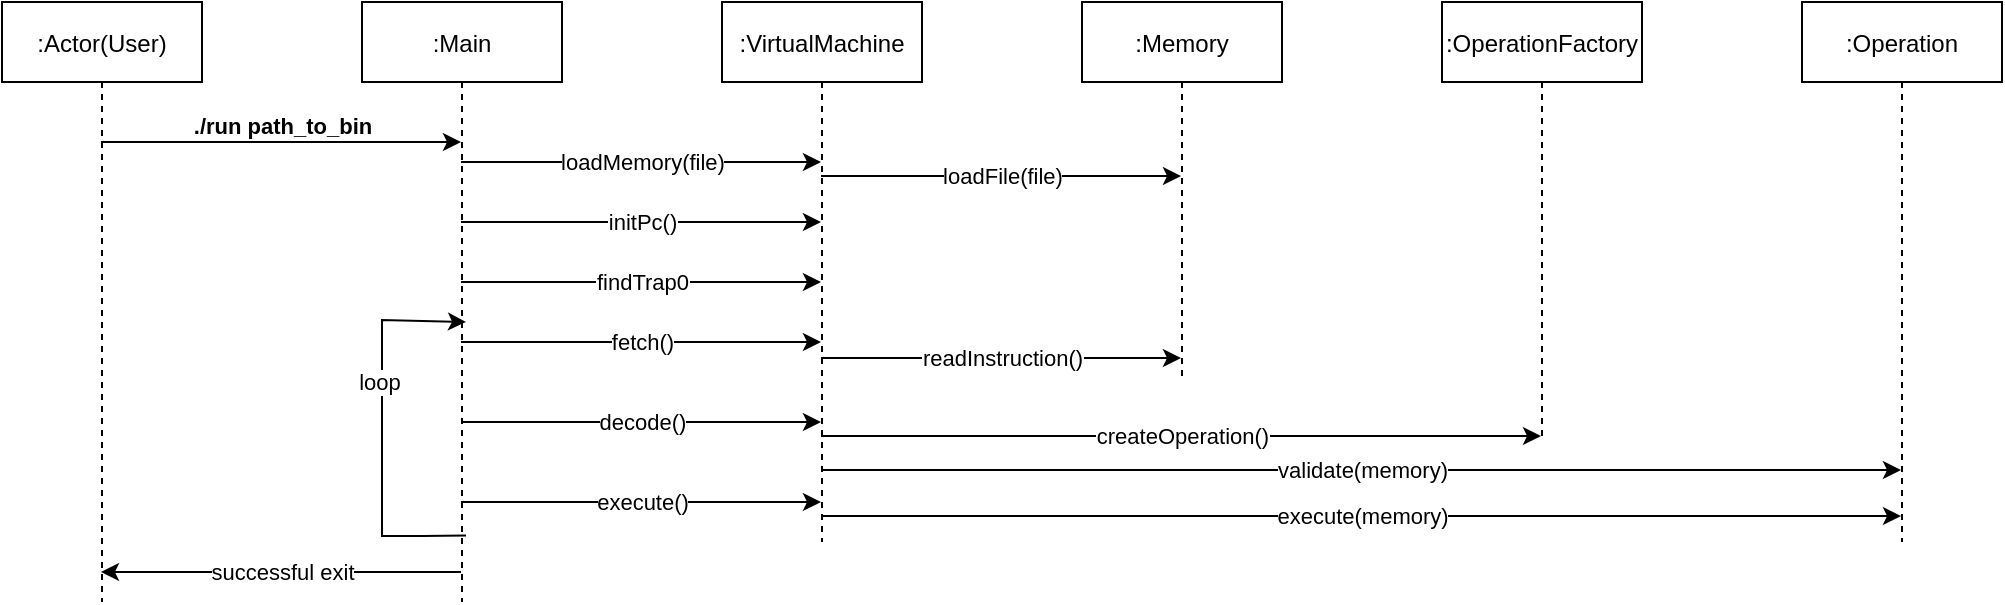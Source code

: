 <mxfile version="20.8.10" type="device"><diagram id="kgpKYQtTHZ0yAKxKKP6v" name="Page-1"><mxGraphModel dx="1730" dy="546" grid="1" gridSize="10" guides="1" tooltips="1" connect="1" arrows="1" fold="1" page="1" pageScale="1" pageWidth="850" pageHeight="1100" math="0" shadow="0"><root><mxCell id="0"/><mxCell id="1" parent="0"/><mxCell id="_fu4WWzlavTp_8hqnx3s-23" value="./run path_to_bin" style="edgeStyle=none;rounded=0;orthogonalLoop=1;jettySize=auto;html=1;spacingTop=-16;fontStyle=1" parent="1" edge="1"><mxGeometry relative="1" as="geometry"><mxPoint x="39.5" y="150" as="sourcePoint"/><mxPoint x="219.5" y="150" as="targetPoint"/><mxPoint as="offset"/></mxGeometry></mxCell><mxCell id="_fu4WWzlavTp_8hqnx3s-1" value=":Actor(User)" style="shape=umlLifeline;perimeter=lifelinePerimeter;container=0;collapsible=0;recursiveResize=0;rounded=0;shadow=0;strokeWidth=1;" parent="1" vertex="1"><mxGeometry x="-10" y="80" width="100" height="300" as="geometry"/></mxCell><mxCell id="_fu4WWzlavTp_8hqnx3s-30" value="fetch()" style="edgeStyle=none;rounded=0;orthogonalLoop=1;jettySize=auto;html=1;" parent="1" edge="1"><mxGeometry relative="1" as="geometry"><mxPoint x="219.5" y="250" as="sourcePoint"/><mxPoint x="399.5" y="250" as="targetPoint"/></mxGeometry></mxCell><mxCell id="_fu4WWzlavTp_8hqnx3s-56" value="successful exit" style="edgeStyle=none;rounded=0;orthogonalLoop=1;jettySize=auto;html=1;strokeColor=default;" parent="1" edge="1"><mxGeometry relative="1" as="geometry"><mxPoint x="219.5" y="365" as="sourcePoint"/><mxPoint x="39.5" y="365" as="targetPoint"/></mxGeometry></mxCell><mxCell id="_fu4WWzlavTp_8hqnx3s-22" value=":Main" style="shape=umlLifeline;perimeter=lifelinePerimeter;container=0;collapsible=0;recursiveResize=0;rounded=0;shadow=0;strokeWidth=1;" parent="1" vertex="1"><mxGeometry x="170" y="80" width="100" height="300" as="geometry"/></mxCell><mxCell id="doITh2fETPV2gYb---wS-2" value="loadFile(file)" style="rounded=0;orthogonalLoop=1;jettySize=auto;html=1;" parent="1" edge="1"><mxGeometry relative="1" as="geometry"><mxPoint x="399.5" y="167" as="sourcePoint"/><mxPoint x="579.5" y="167" as="targetPoint"/></mxGeometry></mxCell><mxCell id="_fu4WWzlavTp_8hqnx3s-24" value=":VirtualMachine" style="shape=umlLifeline;perimeter=lifelinePerimeter;container=0;collapsible=0;recursiveResize=0;rounded=0;shadow=0;strokeWidth=1;fontFamily=Helvetica;fontSize=12;fontColor=default;align=center;strokeColor=default;fillColor=default;" parent="1" vertex="1"><mxGeometry x="350" y="80" width="100" height="270" as="geometry"/></mxCell><mxCell id="_fu4WWzlavTp_8hqnx3s-33" value=":Memory" style="shape=umlLifeline;perimeter=lifelinePerimeter;container=0;collapsible=0;recursiveResize=0;rounded=0;shadow=0;strokeWidth=1;fontFamily=Helvetica;fontSize=12;fontColor=default;align=center;strokeColor=default;fillColor=default;" parent="1" vertex="1"><mxGeometry x="530" y="80" width="100" height="190" as="geometry"/></mxCell><mxCell id="_fu4WWzlavTp_8hqnx3s-36" value="validate(memory)" style="edgeStyle=none;rounded=0;orthogonalLoop=1;jettySize=auto;html=1;" parent="1" edge="1"><mxGeometry relative="1" as="geometry"><mxPoint x="399.5" y="314" as="sourcePoint"/><mxPoint x="939.5" y="314" as="targetPoint"/></mxGeometry></mxCell><mxCell id="_fu4WWzlavTp_8hqnx3s-47" value=":OperationFactory" style="shape=umlLifeline;perimeter=lifelinePerimeter;container=0;collapsible=0;recursiveResize=0;rounded=0;shadow=0;strokeWidth=1;fontFamily=Helvetica;fontSize=12;fontColor=default;align=center;strokeColor=default;fillColor=default;" parent="1" vertex="1"><mxGeometry x="710" y="80" width="100" height="220" as="geometry"/></mxCell><mxCell id="_fu4WWzlavTp_8hqnx3s-51" value="loop&amp;nbsp;" style="edgeStyle=none;rounded=0;orthogonalLoop=1;jettySize=auto;html=1;exitX=0.52;exitY=0.431;exitDx=0;exitDy=0;exitPerimeter=0;" parent="1" edge="1"><mxGeometry x="0.239" relative="1" as="geometry"><mxPoint x="222" y="346.81" as="sourcePoint"/><mxPoint x="222" y="240" as="targetPoint"/><Array as="points"><mxPoint x="200" y="347"/><mxPoint x="180" y="347"/><mxPoint x="180" y="239"/></Array><mxPoint as="offset"/></mxGeometry></mxCell><mxCell id="doITh2fETPV2gYb---wS-3" value="loadMemory(file)" style="edgeStyle=none;rounded=0;orthogonalLoop=1;jettySize=auto;html=1;" parent="1" edge="1"><mxGeometry relative="1" as="geometry"><mxPoint x="219.5" y="160" as="sourcePoint"/><mxPoint x="399.5" y="160" as="targetPoint"/></mxGeometry></mxCell><mxCell id="doITh2fETPV2gYb---wS-4" value="initPc()" style="edgeStyle=none;rounded=0;orthogonalLoop=1;jettySize=auto;html=1;" parent="1" edge="1"><mxGeometry relative="1" as="geometry"><mxPoint x="219.5" y="190" as="sourcePoint"/><mxPoint x="399.5" y="190" as="targetPoint"/></mxGeometry></mxCell><mxCell id="doITh2fETPV2gYb---wS-6" value="findTrap0" style="edgeStyle=none;rounded=0;orthogonalLoop=1;jettySize=auto;html=1;" parent="1" edge="1"><mxGeometry relative="1" as="geometry"><mxPoint x="219.5" y="220" as="sourcePoint"/><mxPoint x="399.5" y="220" as="targetPoint"/></mxGeometry></mxCell><mxCell id="doITh2fETPV2gYb---wS-10" value="decode()" style="edgeStyle=none;rounded=0;orthogonalLoop=1;jettySize=auto;html=1;" parent="1" edge="1"><mxGeometry relative="1" as="geometry"><mxPoint x="219.5" y="290" as="sourcePoint"/><mxPoint x="399.5" y="290" as="targetPoint"/></mxGeometry></mxCell><mxCell id="doITh2fETPV2gYb---wS-12" value="readInstruction()" style="rounded=0;orthogonalLoop=1;jettySize=auto;html=1;startArrow=none;startFill=0;" parent="1" edge="1"><mxGeometry relative="1" as="geometry"><mxPoint x="399.5" y="258" as="sourcePoint"/><mxPoint x="579.5" y="258" as="targetPoint"/></mxGeometry></mxCell><mxCell id="hdVoSarumFQZp1GzCpc7-1" value="execute()" style="edgeStyle=none;rounded=0;orthogonalLoop=1;jettySize=auto;html=1;" edge="1" parent="1"><mxGeometry relative="1" as="geometry"><mxPoint x="219.5" y="330" as="sourcePoint"/><mxPoint x="399.5" y="330" as="targetPoint"/></mxGeometry></mxCell><mxCell id="hdVoSarumFQZp1GzCpc7-2" value=":Operation" style="shape=umlLifeline;perimeter=lifelinePerimeter;container=0;collapsible=0;recursiveResize=0;rounded=0;shadow=0;strokeWidth=1;fontFamily=Helvetica;fontSize=12;fontColor=default;align=center;strokeColor=default;fillColor=default;" vertex="1" parent="1"><mxGeometry x="890" y="80" width="100" height="270" as="geometry"/></mxCell><mxCell id="hdVoSarumFQZp1GzCpc7-4" value="execute(memory)" style="edgeStyle=none;rounded=0;orthogonalLoop=1;jettySize=auto;html=1;" edge="1" parent="1"><mxGeometry relative="1" as="geometry"><mxPoint x="399.5" y="337" as="sourcePoint"/><mxPoint x="939.5" y="337" as="targetPoint"/></mxGeometry></mxCell><mxCell id="hdVoSarumFQZp1GzCpc7-6" value="createOperation()" style="edgeStyle=none;rounded=0;orthogonalLoop=1;jettySize=auto;html=1;" edge="1" parent="1"><mxGeometry relative="1" as="geometry"><mxPoint x="399.5" y="297" as="sourcePoint"/><mxPoint x="759.5" y="297" as="targetPoint"/></mxGeometry></mxCell></root></mxGraphModel></diagram></mxfile>